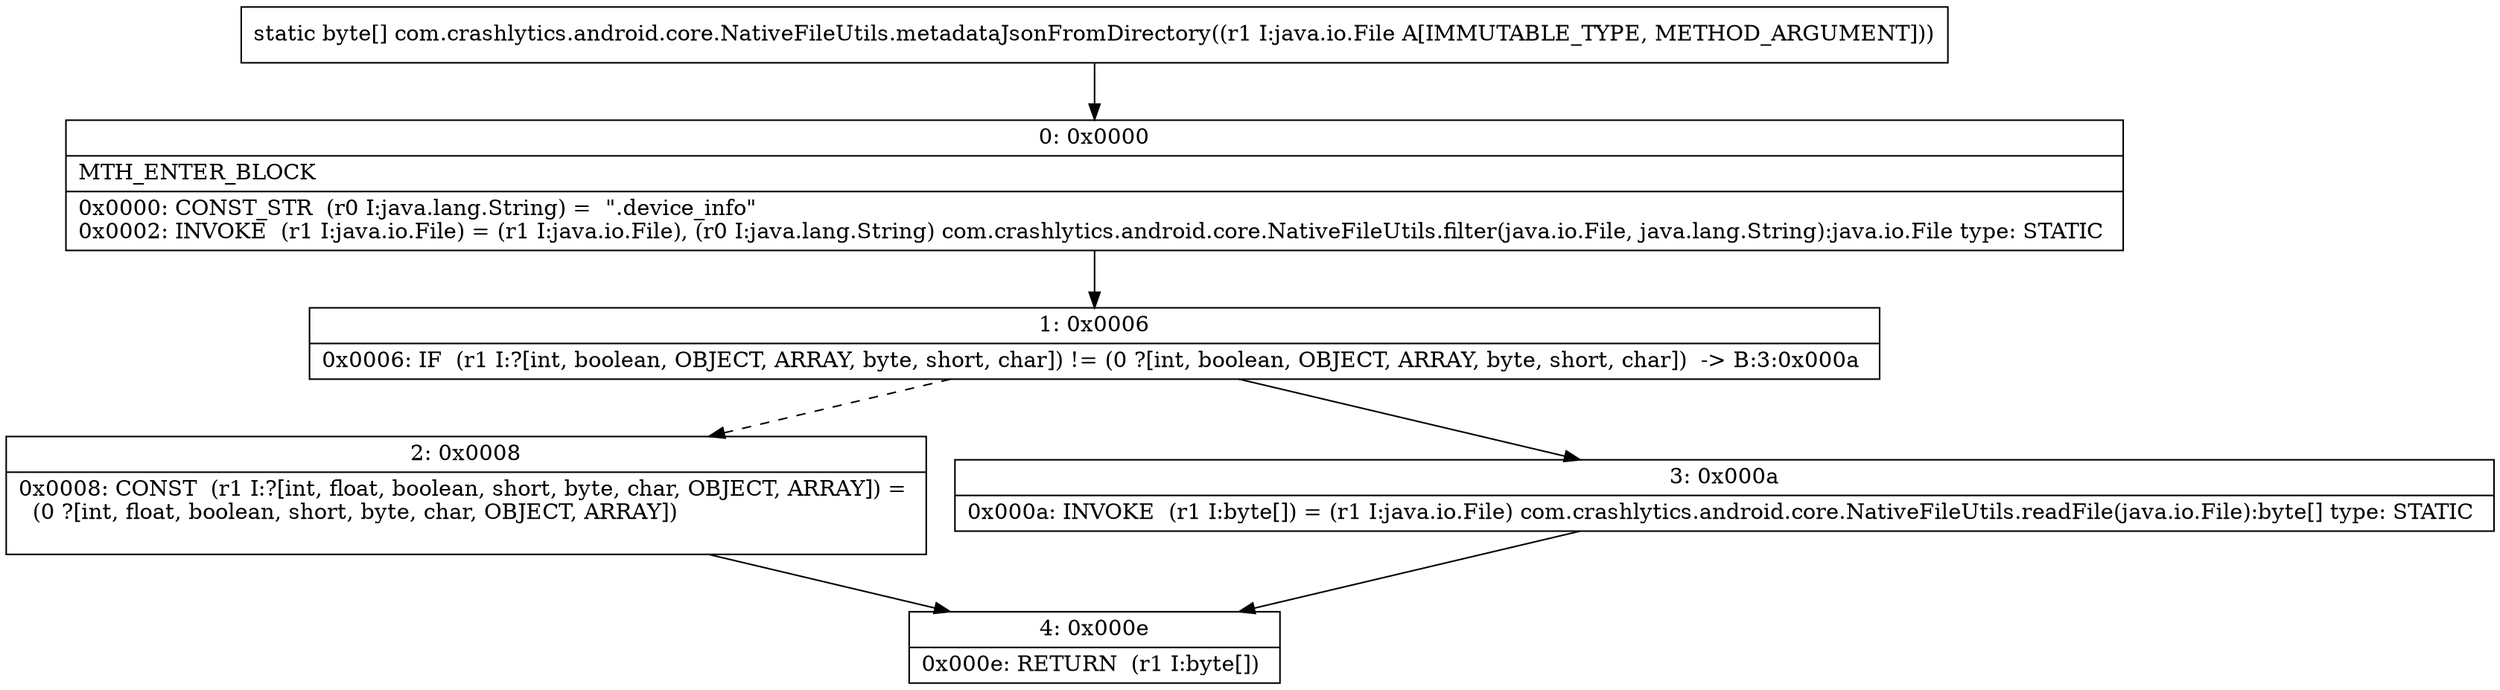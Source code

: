 digraph "CFG forcom.crashlytics.android.core.NativeFileUtils.metadataJsonFromDirectory(Ljava\/io\/File;)[B" {
Node_0 [shape=record,label="{0\:\ 0x0000|MTH_ENTER_BLOCK\l|0x0000: CONST_STR  (r0 I:java.lang.String) =  \".device_info\" \l0x0002: INVOKE  (r1 I:java.io.File) = (r1 I:java.io.File), (r0 I:java.lang.String) com.crashlytics.android.core.NativeFileUtils.filter(java.io.File, java.lang.String):java.io.File type: STATIC \l}"];
Node_1 [shape=record,label="{1\:\ 0x0006|0x0006: IF  (r1 I:?[int, boolean, OBJECT, ARRAY, byte, short, char]) != (0 ?[int, boolean, OBJECT, ARRAY, byte, short, char])  \-\> B:3:0x000a \l}"];
Node_2 [shape=record,label="{2\:\ 0x0008|0x0008: CONST  (r1 I:?[int, float, boolean, short, byte, char, OBJECT, ARRAY]) = \l  (0 ?[int, float, boolean, short, byte, char, OBJECT, ARRAY])\l \l}"];
Node_3 [shape=record,label="{3\:\ 0x000a|0x000a: INVOKE  (r1 I:byte[]) = (r1 I:java.io.File) com.crashlytics.android.core.NativeFileUtils.readFile(java.io.File):byte[] type: STATIC \l}"];
Node_4 [shape=record,label="{4\:\ 0x000e|0x000e: RETURN  (r1 I:byte[]) \l}"];
MethodNode[shape=record,label="{static byte[] com.crashlytics.android.core.NativeFileUtils.metadataJsonFromDirectory((r1 I:java.io.File A[IMMUTABLE_TYPE, METHOD_ARGUMENT])) }"];
MethodNode -> Node_0;
Node_0 -> Node_1;
Node_1 -> Node_2[style=dashed];
Node_1 -> Node_3;
Node_2 -> Node_4;
Node_3 -> Node_4;
}

